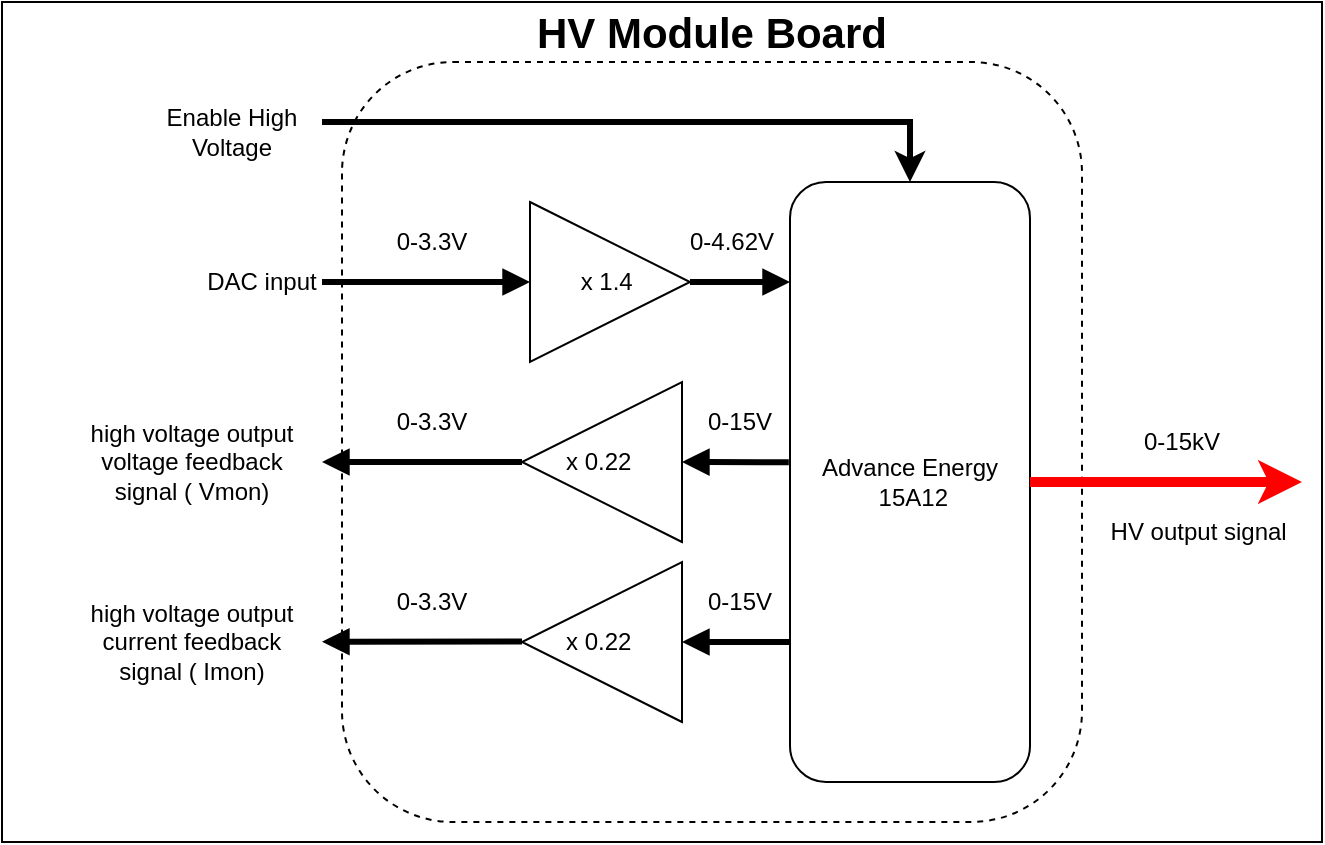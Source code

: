 <mxfile version="20.3.0" type="device"><diagram id="H-VZ643YD5IG-WR32zT6" name="Page-1"><mxGraphModel dx="1038" dy="649" grid="1" gridSize="10" guides="1" tooltips="1" connect="1" arrows="1" fold="1" page="1" pageScale="1" pageWidth="827" pageHeight="1169" math="0" shadow="0"><root><mxCell id="0"/><mxCell id="1" parent="0"/><mxCell id="iTsZ37LN5DMmh47WpC_h-28" value="" style="rounded=0;whiteSpace=wrap;html=1;fillColor=default;" parent="1" vertex="1"><mxGeometry x="20" y="130" width="660" height="420" as="geometry"/></mxCell><mxCell id="iTsZ37LN5DMmh47WpC_h-11" value="" style="rounded=1;whiteSpace=wrap;html=1;dashed=1;fillColor=default;" parent="1" vertex="1"><mxGeometry x="190" y="160" width="370" height="380" as="geometry"/></mxCell><mxCell id="iTsZ37LN5DMmh47WpC_h-1" value="x 1.4&amp;nbsp;" style="triangle;whiteSpace=wrap;html=1;" parent="1" vertex="1"><mxGeometry x="284" y="230" width="80" height="80" as="geometry"/></mxCell><mxCell id="iTsZ37LN5DMmh47WpC_h-2" value="" style="endArrow=block;html=1;rounded=0;entryX=0;entryY=0.5;entryDx=0;entryDy=0;strokeWidth=3;endFill=1;" parent="1" target="iTsZ37LN5DMmh47WpC_h-1" edge="1"><mxGeometry width="50" height="50" relative="1" as="geometry"><mxPoint x="180" y="270" as="sourcePoint"/><mxPoint x="234" y="270" as="targetPoint"/></mxGeometry></mxCell><mxCell id="iTsZ37LN5DMmh47WpC_h-3" value="" style="endArrow=block;html=1;rounded=0;exitX=1;exitY=0.5;exitDx=0;exitDy=0;strokeWidth=3;endFill=1;" parent="1" source="iTsZ37LN5DMmh47WpC_h-1" edge="1"><mxGeometry width="50" height="50" relative="1" as="geometry"><mxPoint x="434" y="400" as="sourcePoint"/><mxPoint x="414" y="270" as="targetPoint"/></mxGeometry></mxCell><mxCell id="iTsZ37LN5DMmh47WpC_h-4" value="Advance Energy&lt;br&gt;&amp;nbsp;15A12" style="rounded=1;whiteSpace=wrap;html=1;" parent="1" vertex="1"><mxGeometry x="414" y="220" width="120" height="300" as="geometry"/></mxCell><mxCell id="iTsZ37LN5DMmh47WpC_h-5" value="x 0.22&amp;nbsp;" style="triangle;whiteSpace=wrap;html=1;direction=west;" parent="1" vertex="1"><mxGeometry x="280" y="320" width="80" height="80" as="geometry"/></mxCell><mxCell id="iTsZ37LN5DMmh47WpC_h-6" value="" style="endArrow=block;html=1;rounded=0;strokeWidth=3;endFill=1;entryX=0;entryY=0.5;entryDx=0;entryDy=0;exitX=-0.005;exitY=0.467;exitDx=0;exitDy=0;exitPerimeter=0;" parent="1" source="iTsZ37LN5DMmh47WpC_h-4" target="iTsZ37LN5DMmh47WpC_h-5" edge="1"><mxGeometry width="50" height="50" relative="1" as="geometry"><mxPoint x="410" y="370" as="sourcePoint"/><mxPoint x="400" y="300" as="targetPoint"/></mxGeometry></mxCell><mxCell id="iTsZ37LN5DMmh47WpC_h-7" value="x 0.22&amp;nbsp;" style="triangle;whiteSpace=wrap;html=1;direction=west;" parent="1" vertex="1"><mxGeometry x="280" y="410" width="80" height="80" as="geometry"/></mxCell><mxCell id="iTsZ37LN5DMmh47WpC_h-8" value="" style="endArrow=block;html=1;rounded=0;strokeWidth=3;endFill=1;entryX=0;entryY=0.5;entryDx=0;entryDy=0;exitX=0;exitY=0.5;exitDx=0;exitDy=0;" parent="1" target="iTsZ37LN5DMmh47WpC_h-7" edge="1"><mxGeometry width="50" height="50" relative="1" as="geometry"><mxPoint x="414" y="450" as="sourcePoint"/><mxPoint x="400" y="390" as="targetPoint"/></mxGeometry></mxCell><mxCell id="iTsZ37LN5DMmh47WpC_h-9" value="" style="endArrow=block;html=1;rounded=0;strokeWidth=3;endFill=1;exitX=1;exitY=0.5;exitDx=0;exitDy=0;entryX=1;entryY=0.5;entryDx=0;entryDy=0;" parent="1" source="iTsZ37LN5DMmh47WpC_h-5" target="iTsZ37LN5DMmh47WpC_h-21" edge="1"><mxGeometry width="50" height="50" relative="1" as="geometry"><mxPoint x="160" y="359.76" as="sourcePoint"/><mxPoint x="190" y="360" as="targetPoint"/></mxGeometry></mxCell><mxCell id="iTsZ37LN5DMmh47WpC_h-10" value="" style="endArrow=block;html=1;rounded=0;strokeWidth=3;endFill=1;exitX=1;exitY=0.5;exitDx=0;exitDy=0;" parent="1" target="iTsZ37LN5DMmh47WpC_h-20" edge="1"><mxGeometry width="50" height="50" relative="1" as="geometry"><mxPoint x="280" y="449.76" as="sourcePoint"/><mxPoint x="190" y="449.76" as="targetPoint"/></mxGeometry></mxCell><mxCell id="iTsZ37LN5DMmh47WpC_h-12" value="DAC input" style="text;html=1;strokeColor=none;fillColor=none;align=center;verticalAlign=middle;whiteSpace=wrap;rounded=0;dashed=1;" parent="1" vertex="1"><mxGeometry x="120" y="255" width="60" height="30" as="geometry"/></mxCell><mxCell id="iTsZ37LN5DMmh47WpC_h-14" value="0-3.3V" style="text;html=1;strokeColor=none;fillColor=none;align=center;verticalAlign=middle;whiteSpace=wrap;rounded=0;dashed=1;" parent="1" vertex="1"><mxGeometry x="210" y="240" width="50" height="20" as="geometry"/></mxCell><mxCell id="iTsZ37LN5DMmh47WpC_h-15" value="0-4.62V" style="text;html=1;strokeColor=none;fillColor=none;align=center;verticalAlign=middle;whiteSpace=wrap;rounded=0;dashed=1;" parent="1" vertex="1"><mxGeometry x="360" y="240" width="50" height="20" as="geometry"/></mxCell><mxCell id="iTsZ37LN5DMmh47WpC_h-16" value="0-3.3V" style="text;html=1;strokeColor=none;fillColor=none;align=center;verticalAlign=middle;whiteSpace=wrap;rounded=0;dashed=1;" parent="1" vertex="1"><mxGeometry x="210" y="330" width="50" height="20" as="geometry"/></mxCell><mxCell id="iTsZ37LN5DMmh47WpC_h-17" value="0-15V" style="text;html=1;strokeColor=none;fillColor=none;align=center;verticalAlign=middle;whiteSpace=wrap;rounded=0;dashed=1;" parent="1" vertex="1"><mxGeometry x="364" y="330" width="50" height="20" as="geometry"/></mxCell><mxCell id="iTsZ37LN5DMmh47WpC_h-18" value="0-15V" style="text;html=1;strokeColor=none;fillColor=none;align=center;verticalAlign=middle;whiteSpace=wrap;rounded=0;dashed=1;" parent="1" vertex="1"><mxGeometry x="364" y="420" width="50" height="20" as="geometry"/></mxCell><mxCell id="iTsZ37LN5DMmh47WpC_h-19" value="0-3.3V" style="text;html=1;strokeColor=none;fillColor=none;align=center;verticalAlign=middle;whiteSpace=wrap;rounded=0;dashed=1;" parent="1" vertex="1"><mxGeometry x="210" y="420" width="50" height="20" as="geometry"/></mxCell><mxCell id="iTsZ37LN5DMmh47WpC_h-20" value="high voltage output current feedback &lt;br&gt;signal ( Imon)" style="text;html=1;strokeColor=none;fillColor=none;align=center;verticalAlign=middle;whiteSpace=wrap;rounded=0;dashed=1;" parent="1" vertex="1"><mxGeometry x="50" y="435" width="130" height="30" as="geometry"/></mxCell><mxCell id="iTsZ37LN5DMmh47WpC_h-21" value="high voltage output voltage feedback &lt;br&gt;signal ( Vmon)" style="text;html=1;strokeColor=none;fillColor=none;align=center;verticalAlign=middle;whiteSpace=wrap;rounded=0;dashed=1;" parent="1" vertex="1"><mxGeometry x="50" y="342.5" width="130" height="35" as="geometry"/></mxCell><mxCell id="iTsZ37LN5DMmh47WpC_h-22" value="" style="endArrow=classic;html=1;rounded=0;strokeWidth=3;entryX=0.5;entryY=0;entryDx=0;entryDy=0;" parent="1" target="iTsZ37LN5DMmh47WpC_h-4" edge="1"><mxGeometry width="50" height="50" relative="1" as="geometry"><mxPoint x="180" y="190" as="sourcePoint"/><mxPoint x="140" y="230" as="targetPoint"/><Array as="points"><mxPoint x="474" y="190"/></Array></mxGeometry></mxCell><mxCell id="iTsZ37LN5DMmh47WpC_h-24" value="Enable High Voltage" style="text;html=1;strokeColor=none;fillColor=none;align=center;verticalAlign=middle;whiteSpace=wrap;rounded=0;dashed=1;" parent="1" vertex="1"><mxGeometry x="90" y="180" width="90" height="30" as="geometry"/></mxCell><mxCell id="iTsZ37LN5DMmh47WpC_h-25" value="" style="endArrow=classic;html=1;rounded=0;strokeWidth=5;exitX=1;exitY=0.5;exitDx=0;exitDy=0;strokeColor=#FF0000;" parent="1" source="iTsZ37LN5DMmh47WpC_h-4" edge="1"><mxGeometry width="50" height="50" relative="1" as="geometry"><mxPoint x="670" y="290" as="sourcePoint"/><mxPoint x="670" y="370" as="targetPoint"/></mxGeometry></mxCell><mxCell id="iTsZ37LN5DMmh47WpC_h-26" value="HV output signal&amp;nbsp;" style="text;html=1;strokeColor=none;fillColor=none;align=center;verticalAlign=middle;whiteSpace=wrap;rounded=0;dashed=1;" parent="1" vertex="1"><mxGeometry x="570" y="380" width="100" height="30" as="geometry"/></mxCell><mxCell id="iTsZ37LN5DMmh47WpC_h-27" value="0-15kV" style="text;html=1;strokeColor=none;fillColor=none;align=center;verticalAlign=middle;whiteSpace=wrap;rounded=0;dashed=1;" parent="1" vertex="1"><mxGeometry x="560" y="335" width="100" height="30" as="geometry"/></mxCell><mxCell id="iTsZ37LN5DMmh47WpC_h-29" value="&lt;font style=&quot;font-size: 21px&quot;&gt;&lt;b&gt;HV Module Board&lt;/b&gt;&lt;/font&gt;" style="text;html=1;strokeColor=none;fillColor=none;align=center;verticalAlign=middle;whiteSpace=wrap;rounded=0;" parent="1" vertex="1"><mxGeometry x="280" y="130" width="190" height="30" as="geometry"/></mxCell></root></mxGraphModel></diagram></mxfile>